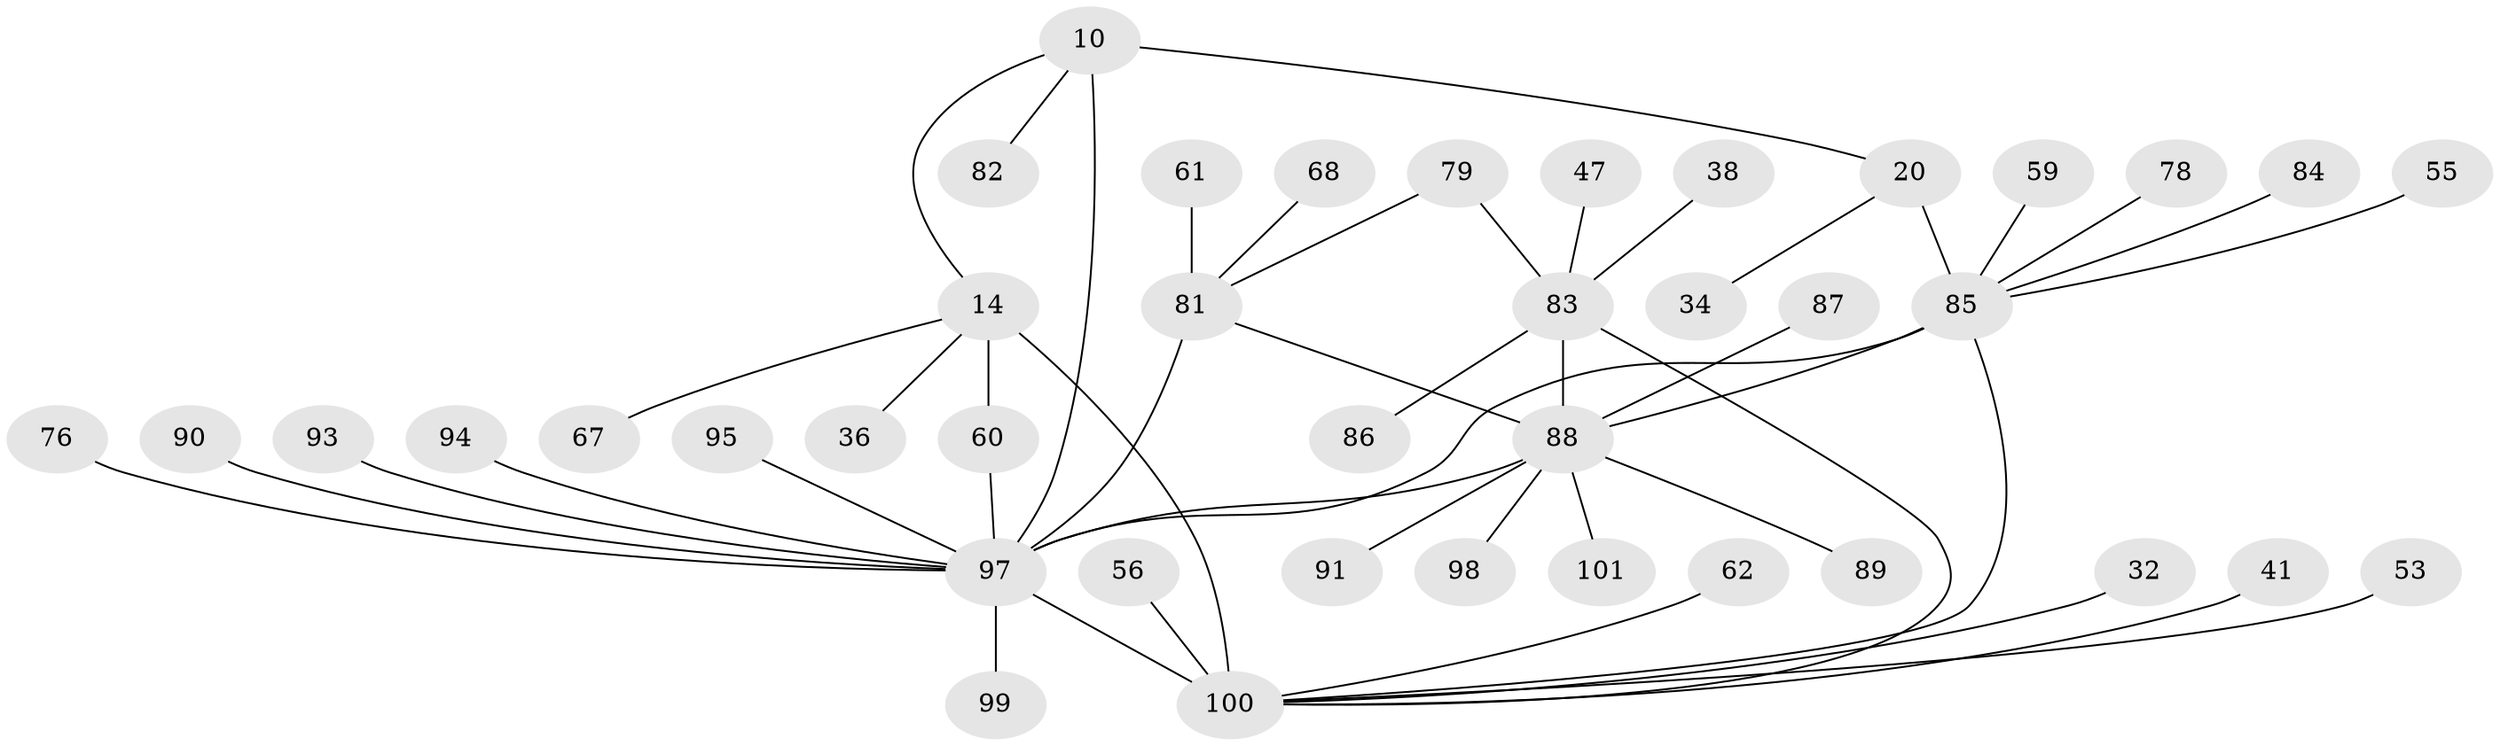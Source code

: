 // original degree distribution, {8: 0.039603960396039604, 9: 0.06930693069306931, 5: 0.019801980198019802, 10: 0.0297029702970297, 7: 0.019801980198019802, 6: 0.04950495049504951, 4: 0.019801980198019802, 11: 0.009900990099009901, 1: 0.594059405940594, 2: 0.10891089108910891, 3: 0.039603960396039604}
// Generated by graph-tools (version 1.1) at 2025/58/03/04/25 21:58:08]
// undirected, 40 vertices, 47 edges
graph export_dot {
graph [start="1"]
  node [color=gray90,style=filled];
  10 [super="+6"];
  14 [super="+12"];
  20 [super="+18"];
  32;
  34;
  36;
  38;
  41;
  47;
  53;
  55;
  56;
  59;
  60 [super="+46"];
  61;
  62;
  67;
  68;
  76;
  78 [super="+69"];
  79;
  81 [super="+4"];
  82;
  83 [super="+24"];
  84;
  85 [super="+19+66"];
  86;
  87;
  88 [super="+50+74+28+80+31+33+43+63"];
  89;
  90;
  91 [super="+45"];
  93;
  94;
  95;
  97 [super="+72+73+75+96"];
  98;
  99;
  100 [super="+92+15+77"];
  101 [super="+40"];
  10 -- 14;
  10 -- 82;
  10 -- 20;
  10 -- 97 [weight=7];
  14 -- 67;
  14 -- 36;
  14 -- 60;
  14 -- 100 [weight=6];
  20 -- 34;
  20 -- 85 [weight=6];
  32 -- 100;
  38 -- 83;
  41 -- 100;
  47 -- 83;
  53 -- 100;
  55 -- 85;
  56 -- 100;
  59 -- 85;
  60 -- 97 [weight=2];
  61 -- 81;
  62 -- 100;
  68 -- 81;
  76 -- 97;
  78 -- 85;
  79 -- 83;
  79 -- 81;
  81 -- 97 [weight=6];
  81 -- 88;
  83 -- 100;
  83 -- 86;
  83 -- 88 [weight=6];
  84 -- 85;
  85 -- 100 [weight=3];
  85 -- 88 [weight=3];
  85 -- 97;
  87 -- 88;
  88 -- 98;
  88 -- 101;
  88 -- 91;
  88 -- 89;
  88 -- 97 [weight=2];
  90 -- 97;
  93 -- 97;
  94 -- 97;
  95 -- 97;
  97 -- 99;
  97 -- 100 [weight=2];
}
